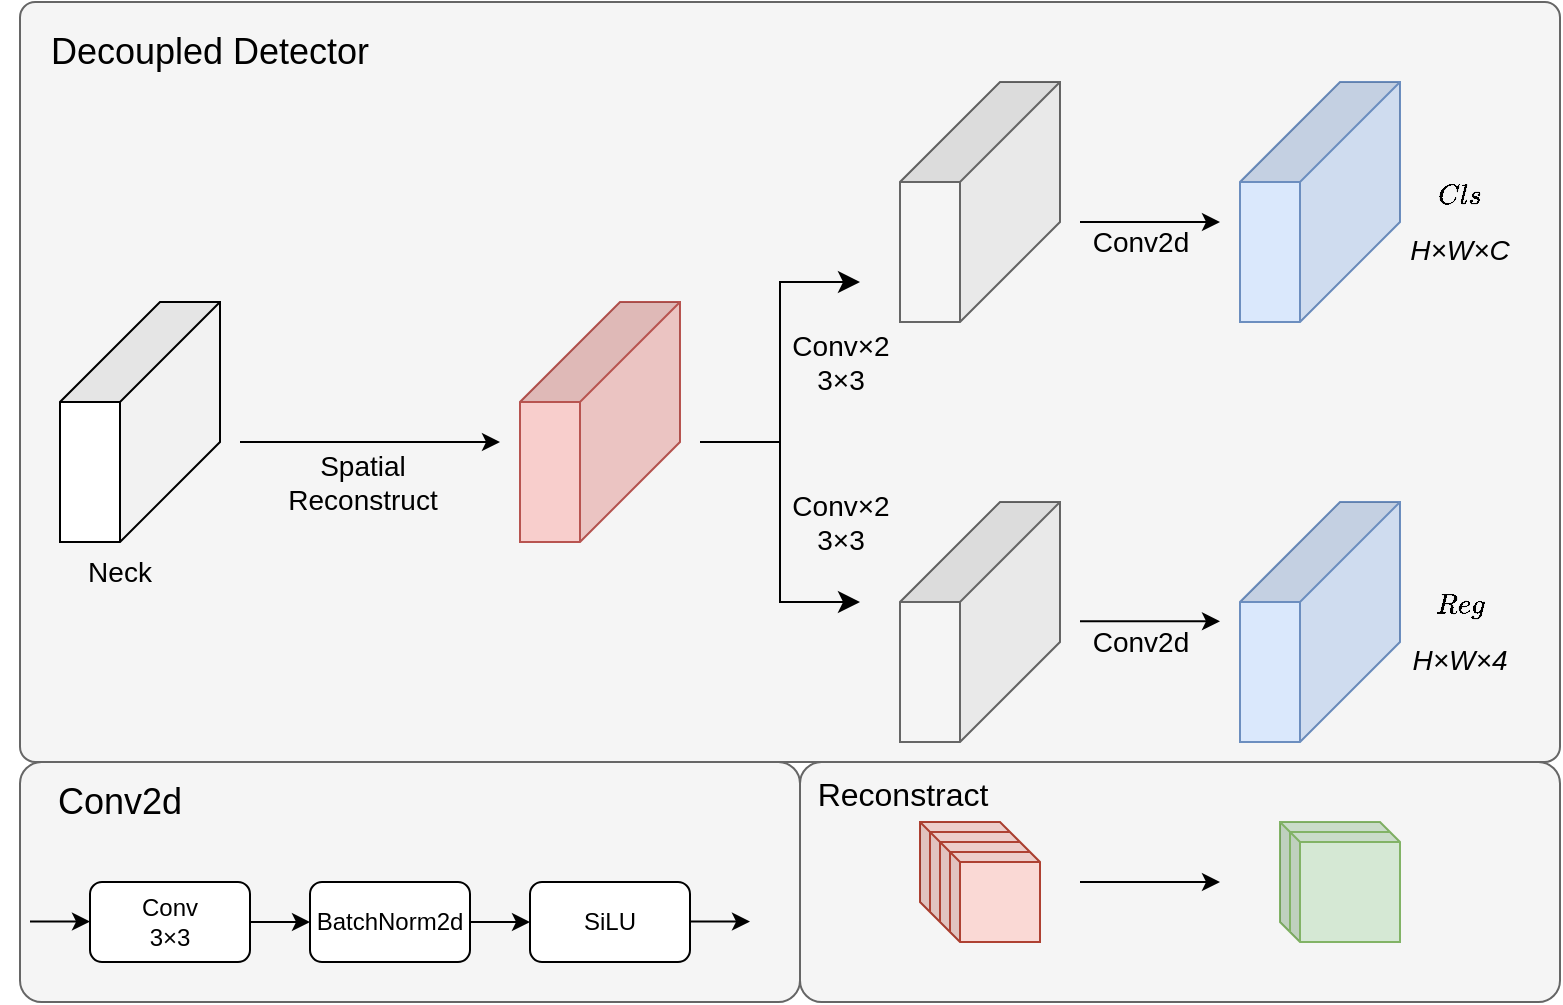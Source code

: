 <mxfile version="26.1.0">
  <diagram name="第 1 页" id="9wH7NqtR5bp3FOoAX6Ys">
    <mxGraphModel dx="2040" dy="676" grid="1" gridSize="10" guides="1" tooltips="1" connect="1" arrows="1" fold="1" page="1" pageScale="1" pageWidth="827" pageHeight="1169" math="1" shadow="0">
      <root>
        <mxCell id="0" />
        <mxCell id="1" parent="0" />
        <mxCell id="Z9n7JcDZ9md70FpeZ9MG-13" value="" style="rounded=1;whiteSpace=wrap;html=1;arcSize=9;fillColor=#f5f5f5;fontColor=#333333;strokeColor=#666666;" vertex="1" parent="1">
          <mxGeometry x="-380" y="550" width="380" height="120" as="geometry" />
        </mxCell>
        <mxCell id="Z9n7JcDZ9md70FpeZ9MG-25" value="" style="endArrow=none;html=1;rounded=0;fillColor=#d5e8d4;strokeColor=#82b366;" edge="1" parent="1">
          <mxGeometry width="50" height="50" relative="1" as="geometry">
            <mxPoint x="-130" y="310" as="sourcePoint" />
            <mxPoint x="-130" y="270" as="targetPoint" />
          </mxGeometry>
        </mxCell>
        <mxCell id="Z9n7JcDZ9md70FpeZ9MG-12" value="" style="rounded=1;whiteSpace=wrap;html=1;arcSize=9;fillColor=#f5f5f5;fontColor=#333333;strokeColor=#666666;" vertex="1" parent="1">
          <mxGeometry x="-770" y="550" width="390" height="120" as="geometry" />
        </mxCell>
        <mxCell id="Z9n7JcDZ9md70FpeZ9MG-2" value="" style="rounded=1;whiteSpace=wrap;html=1;arcSize=2;fillColor=#f5f5f5;fontColor=#333333;strokeColor=#666666;" vertex="1" parent="1">
          <mxGeometry x="-770" y="170" width="770" height="380" as="geometry" />
        </mxCell>
        <mxCell id="itF--j5dPZeMYPYClsAV-2" value="" style="shape=cube;whiteSpace=wrap;html=1;boundedLbl=1;backgroundOutline=1;darkOpacity=0.05;darkOpacity2=0.1;size=50;direction=south;" parent="1" vertex="1">
          <mxGeometry x="-750" y="320" width="80" height="120" as="geometry" />
        </mxCell>
        <mxCell id="itF--j5dPZeMYPYClsAV-3" value="" style="endArrow=classic;html=1;rounded=0;" parent="1" edge="1">
          <mxGeometry width="50" height="50" relative="1" as="geometry">
            <mxPoint x="-660" y="390" as="sourcePoint" />
            <mxPoint x="-530" y="390" as="targetPoint" />
          </mxGeometry>
        </mxCell>
        <mxCell id="itF--j5dPZeMYPYClsAV-4" value="&lt;span style=&quot;font-size: 14px;&quot;&gt;Spatial&lt;/span&gt;&lt;div&gt;&lt;span style=&quot;font-size: 14px;&quot;&gt;Reconstruct&lt;/span&gt;&lt;/div&gt;" style="edgeLabel;html=1;align=center;verticalAlign=middle;resizable=0;points=[];labelBackgroundColor=none;" parent="itF--j5dPZeMYPYClsAV-3" vertex="1" connectable="0">
          <mxGeometry x="0.067" y="-1" relative="1" as="geometry">
            <mxPoint x="-9" y="19" as="offset" />
          </mxGeometry>
        </mxCell>
        <mxCell id="itF--j5dPZeMYPYClsAV-5" value="&lt;font style=&quot;font-size: 14px;&quot;&gt;Neck&lt;/font&gt;" style="text;html=1;align=center;verticalAlign=middle;whiteSpace=wrap;rounded=0;" parent="1" vertex="1">
          <mxGeometry x="-750" y="440" width="60" height="30" as="geometry" />
        </mxCell>
        <mxCell id="itF--j5dPZeMYPYClsAV-6" value="" style="shape=cube;whiteSpace=wrap;html=1;boundedLbl=1;backgroundOutline=1;darkOpacity=0.05;darkOpacity2=0.1;size=50;direction=south;fillColor=#f8cecc;strokeColor=#b85450;" parent="1" vertex="1">
          <mxGeometry x="-520" y="320" width="80" height="120" as="geometry" />
        </mxCell>
        <mxCell id="itF--j5dPZeMYPYClsAV-8" value="" style="edgeStyle=elbowEdgeStyle;elbow=horizontal;endArrow=classic;html=1;curved=0;rounded=0;endSize=8;startSize=8;" parent="1" edge="1">
          <mxGeometry width="50" height="50" relative="1" as="geometry">
            <mxPoint x="-430" y="390" as="sourcePoint" />
            <mxPoint x="-350" y="310" as="targetPoint" />
          </mxGeometry>
        </mxCell>
        <mxCell id="itF--j5dPZeMYPYClsAV-19" value="Conv&lt;span style=&quot;color: light-dark(rgb(0, 0, 0), rgb(255, 255, 255)); text-wrap-mode: wrap;&quot;&gt;×2&lt;/span&gt;&lt;div&gt;&lt;span style=&quot;color: light-dark(rgb(0, 0, 0), rgb(255, 255, 255)); text-wrap-mode: wrap;&quot;&gt;3×3&lt;/span&gt;&lt;/div&gt;" style="edgeLabel;html=1;align=center;verticalAlign=middle;resizable=0;points=[];fontSize=14;labelBackgroundColor=none;" parent="itF--j5dPZeMYPYClsAV-8" vertex="1" connectable="0">
          <mxGeometry x="0.164" y="-1" relative="1" as="geometry">
            <mxPoint x="29" y="13" as="offset" />
          </mxGeometry>
        </mxCell>
        <mxCell id="itF--j5dPZeMYPYClsAV-10" value="" style="edgeStyle=elbowEdgeStyle;elbow=horizontal;endArrow=classic;html=1;curved=0;rounded=0;endSize=8;startSize=8;" parent="1" edge="1">
          <mxGeometry width="50" height="50" relative="1" as="geometry">
            <mxPoint x="-430" y="390" as="sourcePoint" />
            <mxPoint x="-350" y="470" as="targetPoint" />
          </mxGeometry>
        </mxCell>
        <mxCell id="itF--j5dPZeMYPYClsAV-20" value="Conv&lt;span style=&quot;color: light-dark(rgb(0, 0, 0), rgb(255, 255, 255)); text-wrap-mode: wrap;&quot;&gt;×2&lt;/span&gt;&lt;div&gt;&lt;span style=&quot;color: light-dark(rgb(0, 0, 0), rgb(255, 255, 255)); text-wrap-mode: wrap;&quot;&gt;3×3&lt;/span&gt;&lt;/div&gt;" style="edgeLabel;html=1;align=center;verticalAlign=middle;resizable=0;points=[];fontSize=14;labelBackgroundColor=none;" parent="itF--j5dPZeMYPYClsAV-10" vertex="1" connectable="0">
          <mxGeometry x="-0.135" relative="1" as="geometry">
            <mxPoint x="30" y="11" as="offset" />
          </mxGeometry>
        </mxCell>
        <mxCell id="itF--j5dPZeMYPYClsAV-11" value="" style="shape=cube;whiteSpace=wrap;html=1;boundedLbl=1;backgroundOutline=1;darkOpacity=0.05;darkOpacity2=0.1;size=50;direction=south;fillColor=#f5f5f5;strokeColor=#666666;fontColor=#333333;" parent="1" vertex="1">
          <mxGeometry x="-330" y="210" width="80" height="120" as="geometry" />
        </mxCell>
        <mxCell id="itF--j5dPZeMYPYClsAV-12" value="" style="shape=cube;whiteSpace=wrap;html=1;boundedLbl=1;backgroundOutline=1;darkOpacity=0.05;darkOpacity2=0.1;size=50;direction=south;fillColor=#f5f5f5;strokeColor=#666666;fontColor=#333333;" parent="1" vertex="1">
          <mxGeometry x="-330" y="420" width="80" height="120" as="geometry" />
        </mxCell>
        <mxCell id="itF--j5dPZeMYPYClsAV-13" value="" style="endArrow=classic;html=1;rounded=0;" parent="1" edge="1">
          <mxGeometry width="50" height="50" relative="1" as="geometry">
            <mxPoint x="-240" y="280" as="sourcePoint" />
            <mxPoint x="-170" y="280" as="targetPoint" />
          </mxGeometry>
        </mxCell>
        <mxCell id="itF--j5dPZeMYPYClsAV-18" value="Conv2d" style="edgeLabel;html=1;align=center;verticalAlign=middle;resizable=0;points=[];fontSize=14;fontColor=default;labelBackgroundColor=none;" parent="itF--j5dPZeMYPYClsAV-13" vertex="1" connectable="0">
          <mxGeometry x="0.004" y="-3" relative="1" as="geometry">
            <mxPoint x="-5" y="7" as="offset" />
          </mxGeometry>
        </mxCell>
        <mxCell id="itF--j5dPZeMYPYClsAV-15" value="" style="endArrow=classic;html=1;rounded=0;" parent="1" edge="1">
          <mxGeometry width="50" height="50" relative="1" as="geometry">
            <mxPoint x="-240" y="479.62" as="sourcePoint" />
            <mxPoint x="-170" y="479.62" as="targetPoint" />
          </mxGeometry>
        </mxCell>
        <mxCell id="itF--j5dPZeMYPYClsAV-24" value="Conv2d" style="edgeLabel;html=1;align=center;verticalAlign=middle;resizable=0;points=[];fontSize=14;fontColor=default;labelBackgroundColor=none;" parent="itF--j5dPZeMYPYClsAV-15" vertex="1" connectable="0">
          <mxGeometry x="0.048" y="3" relative="1" as="geometry">
            <mxPoint x="-7" y="13" as="offset" />
          </mxGeometry>
        </mxCell>
        <mxCell id="itF--j5dPZeMYPYClsAV-22" value="" style="shape=cube;whiteSpace=wrap;html=1;boundedLbl=1;backgroundOutline=1;darkOpacity=0.05;darkOpacity2=0.1;size=50;direction=south;fillColor=#dae8fc;strokeColor=#6c8ebf;" parent="1" vertex="1">
          <mxGeometry x="-160" y="210" width="80" height="120" as="geometry" />
        </mxCell>
        <mxCell id="itF--j5dPZeMYPYClsAV-23" value="" style="shape=cube;whiteSpace=wrap;html=1;boundedLbl=1;backgroundOutline=1;darkOpacity=0.05;darkOpacity2=0.1;size=50;direction=south;fillColor=#dae8fc;strokeColor=#6c8ebf;" parent="1" vertex="1">
          <mxGeometry x="-160" y="420" width="80" height="120" as="geometry" />
        </mxCell>
        <mxCell id="itF--j5dPZeMYPYClsAV-25" value="&lt;font face=&quot;Helvetica&quot;&gt;$$Cls$$&lt;/font&gt;&lt;div&gt;&lt;font style=&quot;font-size: 14px;&quot;&gt;&lt;i&gt;&lt;font style=&quot;&quot; face=&quot;Helvetica&quot;&gt;H&lt;/font&gt;&lt;span style=&quot;background-color: transparent; color: light-dark(rgb(0, 0, 0), rgb(255, 255, 255));&quot;&gt;×W&lt;/span&gt;&lt;span style=&quot;background-color: transparent; color: light-dark(rgb(0, 0, 0), rgb(255, 255, 255));&quot;&gt;×C&lt;/span&gt;&lt;/i&gt;&lt;/font&gt;&lt;/div&gt;" style="text;html=1;align=center;verticalAlign=middle;whiteSpace=wrap;rounded=0;" parent="1" vertex="1">
          <mxGeometry x="-80" y="260" width="60" height="30" as="geometry" />
        </mxCell>
        <mxCell id="itF--j5dPZeMYPYClsAV-26" value="$$Reg$$&lt;div&gt;&lt;i&gt;&lt;font style=&quot;font-size: 14px;&quot; face=&quot;Helvetica&quot;&gt;H&lt;/font&gt;&lt;span style=&quot;color: light-dark(rgb(0, 0, 0), rgb(255, 255, 255)); font-size: 14px; background-color: transparent;&quot;&gt;×W&lt;/span&gt;&lt;span style=&quot;color: light-dark(rgb(0, 0, 0), rgb(255, 255, 255)); font-size: 14px; background-color: transparent;&quot;&gt;×4&lt;/span&gt;&lt;/i&gt;&lt;/div&gt;" style="text;html=1;align=center;verticalAlign=middle;whiteSpace=wrap;rounded=0;" parent="1" vertex="1">
          <mxGeometry x="-80" y="465" width="60" height="30" as="geometry" />
        </mxCell>
        <mxCell id="Z9n7JcDZ9md70FpeZ9MG-1" value="&lt;font style=&quot;font-size: 18px;&quot;&gt;Conv2d&lt;/font&gt;" style="text;html=1;align=center;verticalAlign=middle;whiteSpace=wrap;rounded=0;" vertex="1" parent="1">
          <mxGeometry x="-750" y="555" width="60" height="30" as="geometry" />
        </mxCell>
        <mxCell id="Z9n7JcDZ9md70FpeZ9MG-5" value="" style="edgeStyle=orthogonalEdgeStyle;rounded=0;orthogonalLoop=1;jettySize=auto;html=1;" edge="1" parent="1" source="Z9n7JcDZ9md70FpeZ9MG-3" target="Z9n7JcDZ9md70FpeZ9MG-4">
          <mxGeometry relative="1" as="geometry" />
        </mxCell>
        <mxCell id="Z9n7JcDZ9md70FpeZ9MG-3" value="Conv&lt;div&gt;3×3&lt;/div&gt;" style="rounded=1;whiteSpace=wrap;html=1;" vertex="1" parent="1">
          <mxGeometry x="-735" y="610" width="80" height="40" as="geometry" />
        </mxCell>
        <mxCell id="Z9n7JcDZ9md70FpeZ9MG-7" value="" style="edgeStyle=orthogonalEdgeStyle;rounded=0;orthogonalLoop=1;jettySize=auto;html=1;" edge="1" parent="1" source="Z9n7JcDZ9md70FpeZ9MG-4" target="Z9n7JcDZ9md70FpeZ9MG-6">
          <mxGeometry relative="1" as="geometry" />
        </mxCell>
        <mxCell id="Z9n7JcDZ9md70FpeZ9MG-4" value="BatchNorm2d" style="rounded=1;whiteSpace=wrap;html=1;" vertex="1" parent="1">
          <mxGeometry x="-625" y="610" width="80" height="40" as="geometry" />
        </mxCell>
        <mxCell id="Z9n7JcDZ9md70FpeZ9MG-6" value="SiLU" style="rounded=1;whiteSpace=wrap;html=1;" vertex="1" parent="1">
          <mxGeometry x="-515" y="610" width="80" height="40" as="geometry" />
        </mxCell>
        <mxCell id="Z9n7JcDZ9md70FpeZ9MG-8" value="" style="edgeStyle=orthogonalEdgeStyle;rounded=0;orthogonalLoop=1;jettySize=auto;html=1;" edge="1" parent="1">
          <mxGeometry relative="1" as="geometry">
            <mxPoint x="-765" y="629.8" as="sourcePoint" />
            <mxPoint x="-735" y="629.8" as="targetPoint" />
            <Array as="points">
              <mxPoint x="-765" y="629.8" />
            </Array>
          </mxGeometry>
        </mxCell>
        <mxCell id="Z9n7JcDZ9md70FpeZ9MG-9" value="" style="edgeStyle=orthogonalEdgeStyle;rounded=0;orthogonalLoop=1;jettySize=auto;html=1;" edge="1" parent="1">
          <mxGeometry relative="1" as="geometry">
            <mxPoint x="-435" y="629.8" as="sourcePoint" />
            <mxPoint x="-405" y="629.8" as="targetPoint" />
          </mxGeometry>
        </mxCell>
        <mxCell id="Z9n7JcDZ9md70FpeZ9MG-11" value="&lt;span style=&quot;font-size: 18px;&quot;&gt;Decoupled Detector&lt;/span&gt;" style="text;html=1;align=center;verticalAlign=middle;whiteSpace=wrap;rounded=0;" vertex="1" parent="1">
          <mxGeometry x="-780" y="180" width="210" height="30" as="geometry" />
        </mxCell>
        <mxCell id="Z9n7JcDZ9md70FpeZ9MG-14" value="" style="shape=cube;whiteSpace=wrap;html=1;boundedLbl=1;backgroundOutline=1;darkOpacity=0.05;darkOpacity2=0.1;fillColor=#fad9d5;strokeColor=#ae4132;" vertex="1" parent="1">
          <mxGeometry x="-320" y="580" width="60" height="60" as="geometry" />
        </mxCell>
        <mxCell id="Z9n7JcDZ9md70FpeZ9MG-15" value="" style="endArrow=none;html=1;rounded=0;fillColor=#fad9d5;strokeColor=#ae4132;" edge="1" parent="1">
          <mxGeometry width="50" height="50" relative="1" as="geometry">
            <mxPoint x="-310" y="590" as="sourcePoint" />
            <mxPoint x="-270" y="590" as="targetPoint" />
          </mxGeometry>
        </mxCell>
        <mxCell id="Z9n7JcDZ9md70FpeZ9MG-16" value="" style="endArrow=none;html=1;rounded=0;fillColor=#fad9d5;strokeColor=#ae4132;" edge="1" parent="1">
          <mxGeometry width="50" height="50" relative="1" as="geometry">
            <mxPoint x="-305" y="595" as="sourcePoint" />
            <mxPoint x="-265" y="595" as="targetPoint" />
          </mxGeometry>
        </mxCell>
        <mxCell id="Z9n7JcDZ9md70FpeZ9MG-17" value="" style="endArrow=none;html=1;rounded=0;fillColor=#fad9d5;strokeColor=#ae4132;" edge="1" parent="1">
          <mxGeometry width="50" height="50" relative="1" as="geometry">
            <mxPoint x="-315" y="585" as="sourcePoint" />
            <mxPoint x="-275" y="585" as="targetPoint" />
          </mxGeometry>
        </mxCell>
        <mxCell id="Z9n7JcDZ9md70FpeZ9MG-18" value="" style="endArrow=none;html=1;rounded=0;fillColor=#fad9d5;strokeColor=#ae4132;" edge="1" parent="1">
          <mxGeometry width="50" height="50" relative="1" as="geometry">
            <mxPoint x="-310" y="630" as="sourcePoint" />
            <mxPoint x="-310" y="590" as="targetPoint" />
          </mxGeometry>
        </mxCell>
        <mxCell id="Z9n7JcDZ9md70FpeZ9MG-19" value="" style="endArrow=none;html=1;rounded=0;fillColor=#fad9d5;strokeColor=#ae4132;" edge="1" parent="1">
          <mxGeometry width="50" height="50" relative="1" as="geometry">
            <mxPoint x="-305" y="635" as="sourcePoint" />
            <mxPoint x="-305" y="595" as="targetPoint" />
          </mxGeometry>
        </mxCell>
        <mxCell id="Z9n7JcDZ9md70FpeZ9MG-20" value="" style="endArrow=none;html=1;rounded=0;fillColor=#fad9d5;strokeColor=#ae4132;" edge="1" parent="1">
          <mxGeometry width="50" height="50" relative="1" as="geometry">
            <mxPoint x="-315" y="625" as="sourcePoint" />
            <mxPoint x="-315" y="585" as="targetPoint" />
          </mxGeometry>
        </mxCell>
        <mxCell id="Z9n7JcDZ9md70FpeZ9MG-21" value="" style="shape=cube;whiteSpace=wrap;html=1;boundedLbl=1;backgroundOutline=1;darkOpacity=0.05;darkOpacity2=0.1;fillColor=#d5e8d4;strokeColor=#82b366;size=10;" vertex="1" parent="1">
          <mxGeometry x="-140" y="580" width="60" height="60" as="geometry" />
        </mxCell>
        <mxCell id="Z9n7JcDZ9md70FpeZ9MG-22" value="" style="endArrow=none;html=1;rounded=0;fillColor=#d5e8d4;strokeColor=#82b366;" edge="1" parent="1">
          <mxGeometry width="50" height="50" relative="1" as="geometry">
            <mxPoint x="-130" y="590" as="sourcePoint" />
            <mxPoint x="-90" y="590" as="targetPoint" />
          </mxGeometry>
        </mxCell>
        <mxCell id="Z9n7JcDZ9md70FpeZ9MG-24" value="" style="endArrow=none;html=1;rounded=0;fillColor=#d5e8d4;strokeColor=#82b366;entryX=0;entryY=0;entryDx=55;entryDy=5;entryPerimeter=0;" edge="1" parent="1" target="Z9n7JcDZ9md70FpeZ9MG-21">
          <mxGeometry width="50" height="50" relative="1" as="geometry">
            <mxPoint x="-135" y="585" as="sourcePoint" />
            <mxPoint x="-95" y="585" as="targetPoint" />
          </mxGeometry>
        </mxCell>
        <mxCell id="Z9n7JcDZ9md70FpeZ9MG-27" value="" style="endArrow=none;html=1;rounded=0;fillColor=#d5e8d4;strokeColor=#82b366;exitX=0;exitY=0;exitDx=5;exitDy=55;exitPerimeter=0;" edge="1" parent="1" source="Z9n7JcDZ9md70FpeZ9MG-21">
          <mxGeometry width="50" height="50" relative="1" as="geometry">
            <mxPoint x="-135" y="625" as="sourcePoint" />
            <mxPoint x="-135" y="585" as="targetPoint" />
          </mxGeometry>
        </mxCell>
        <mxCell id="Z9n7JcDZ9md70FpeZ9MG-28" value="" style="endArrow=classic;html=1;rounded=0;" edge="1" parent="1">
          <mxGeometry width="50" height="50" relative="1" as="geometry">
            <mxPoint x="-240" y="610" as="sourcePoint" />
            <mxPoint x="-170" y="610" as="targetPoint" />
          </mxGeometry>
        </mxCell>
        <mxCell id="Z9n7JcDZ9md70FpeZ9MG-29" value="&lt;font style=&quot;font-size: 18px;&quot;&gt;&lt;br&gt;&lt;/font&gt;&lt;div&gt;&lt;font size=&quot;3&quot;&gt;Reconstract&lt;/font&gt;&lt;/div&gt;" style="edgeLabel;html=1;align=center;verticalAlign=middle;resizable=0;points=[];labelBackgroundColor=none;fontSize=14;" vertex="1" connectable="0" parent="Z9n7JcDZ9md70FpeZ9MG-28">
          <mxGeometry x="0.269" relative="1" as="geometry">
            <mxPoint x="-134" y="-55" as="offset" />
          </mxGeometry>
        </mxCell>
        <mxCell id="Z9n7JcDZ9md70FpeZ9MG-32" value="" style="endArrow=none;html=1;rounded=0;fillColor=#d5e8d4;strokeColor=#82b366;" edge="1" parent="1">
          <mxGeometry width="50" height="50" relative="1" as="geometry">
            <mxPoint x="-130" y="630" as="sourcePoint" />
            <mxPoint x="-130" y="590" as="targetPoint" />
          </mxGeometry>
        </mxCell>
      </root>
    </mxGraphModel>
  </diagram>
</mxfile>

